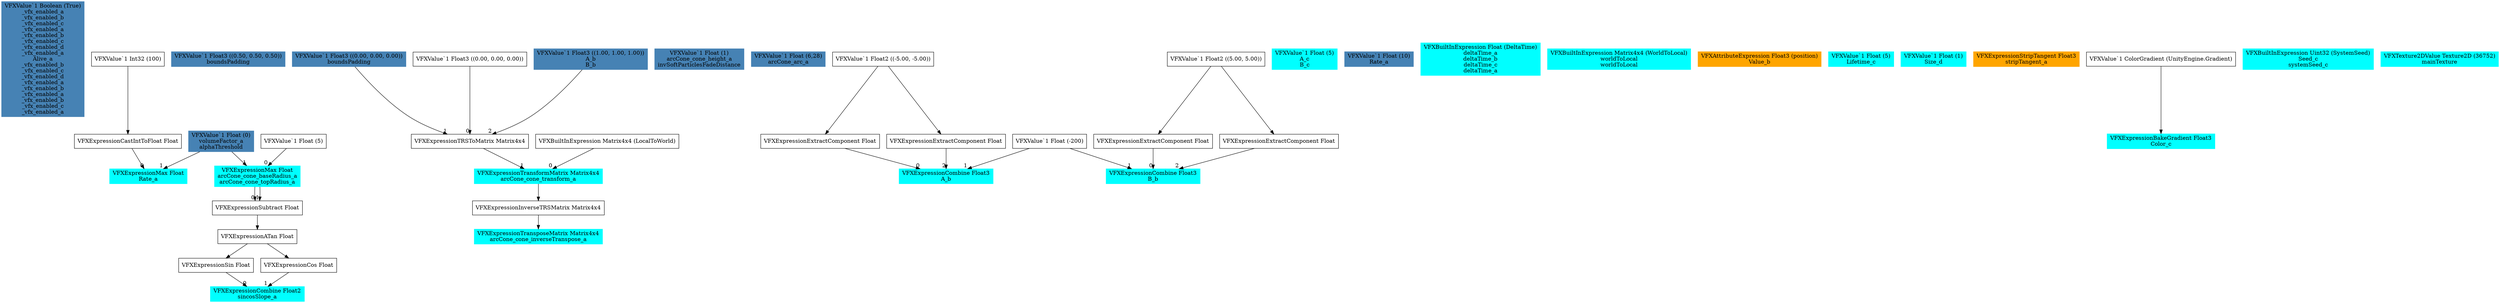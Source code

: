 digraph G {
node0 [shape="box" color="steelblue" style="filled" label="VFXValue`1 Boolean (True)
_vfx_enabled_a
_vfx_enabled_b
_vfx_enabled_c
_vfx_enabled_a
_vfx_enabled_b
_vfx_enabled_c
_vfx_enabled_d
_vfx_enabled_a
Alive_a
_vfx_enabled_b
_vfx_enabled_c
_vfx_enabled_d
_vfx_enabled_a
_vfx_enabled_b
_vfx_enabled_a
_vfx_enabled_b
_vfx_enabled_c
_vfx_enabled_a"]
node1 [shape="box" color="cyan" style="filled" label="VFXExpressionMax Float
Rate_a"]
node2 [shape="box" label="VFXExpressionCastIntToFloat Float"]
node3 [shape="box" label="VFXValue`1 Int32 (100)"]
node4 [shape="box" color="steelblue" style="filled" label="VFXValue`1 Float (0)
volumeFactor_a
alphaThreshold"]
node5 [shape="box" color="steelblue" style="filled" label="VFXValue`1 Float3 ((0.50, 0.50, 0.50))
boundsPadding"]
node6 [shape="box" color="steelblue" style="filled" label="VFXValue`1 Float3 ((0.00, 0.00, 0.00))
boundsPadding"]
node7 [shape="box" color="cyan" style="filled" label="VFXExpressionTransformMatrix Matrix4x4
arcCone_cone_transform_a"]
node8 [shape="box" label="VFXBuiltInExpression Matrix4x4 (LocalToWorld)"]
node9 [shape="box" label="VFXExpressionTRSToMatrix Matrix4x4"]
node10 [shape="box" label="VFXValue`1 Float3 ((0.00, 0.00, 0.00))"]
node11 [shape="box" color="steelblue" style="filled" label="VFXValue`1 Float3 ((1.00, 1.00, 1.00))
A_b
B_b"]
node12 [shape="box" color="cyan" style="filled" label="VFXExpressionMax Float
arcCone_cone_baseRadius_a
arcCone_cone_topRadius_a"]
node13 [shape="box" label="VFXValue`1 Float (5)"]
node14 [shape="box" color="steelblue" style="filled" label="VFXValue`1 Float (1)
arcCone_cone_height_a
invSoftParticlesFadeDistance"]
node15 [shape="box" color="steelblue" style="filled" label="VFXValue`1 Float (6,28)
arcCone_arc_a"]
node16 [shape="box" color="cyan" style="filled" label="VFXExpressionCombine Float2
sincosSlope_a"]
node17 [shape="box" label="VFXExpressionSin Float"]
node18 [shape="box" label="VFXExpressionATan Float"]
node19 [shape="box" label="VFXExpressionSubtract Float"]
node20 [shape="box" label="VFXExpressionCos Float"]
node21 [shape="box" color="cyan" style="filled" label="VFXExpressionTransposeMatrix Matrix4x4
arcCone_cone_inverseTranspose_a"]
node22 [shape="box" label="VFXExpressionInverseTRSMatrix Matrix4x4"]
node23 [shape="box" color="cyan" style="filled" label="VFXExpressionCombine Float3
A_b"]
node24 [shape="box" label="VFXExpressionExtractComponent Float"]
node25 [shape="box" label="VFXValue`1 Float2 ((-5.00, -5.00))"]
node26 [shape="box" label="VFXValue`1 Float (-200)"]
node27 [shape="box" label="VFXExpressionExtractComponent Float"]
node28 [shape="box" color="cyan" style="filled" label="VFXExpressionCombine Float3
B_b"]
node29 [shape="box" label="VFXExpressionExtractComponent Float"]
node30 [shape="box" label="VFXValue`1 Float2 ((5.00, 5.00))"]
node31 [shape="box" label="VFXExpressionExtractComponent Float"]
node32 [shape="box" color="cyan" style="filled" label="VFXValue`1 Float (5)
A_c
B_c"]
node33 [shape="box" color="steelblue" style="filled" label="VFXValue`1 Float (10)
Rate_a"]
node34 [shape="box" color="cyan" style="filled" label="VFXBuiltInExpression Float (DeltaTime)
deltaTime_a
deltaTime_b
deltaTime_c
deltaTime_a"]
node35 [shape="box" color="cyan" style="filled" label="VFXBuiltInExpression Matrix4x4 (WorldToLocal)
worldToLocal
worldToLocal"]
node36 [shape="box" color="orange" style="filled" label="VFXAttributeExpression Float3 (position)
Value_b"]
node37 [shape="box" color="cyan" style="filled" label="VFXValue`1 Float (5)
Lifetime_c"]
node38 [shape="box" color="cyan" style="filled" label="VFXValue`1 Float (1)
Size_d"]
node39 [shape="box" color="orange" style="filled" label="VFXExpressionStripTangent Float3
stripTangent_a"]
node40 [shape="box" color="cyan" style="filled" label="VFXExpressionBakeGradient Float3
Color_c"]
node41 [shape="box" label="VFXValue`1 ColorGradient (UnityEngine.Gradient)"]
node42 [shape="box" color="cyan" style="filled" label="VFXBuiltInExpression Uint32 (SystemSeed)
Seed_c
systemSeed_c"]
node43 [shape="box" color="cyan" style="filled" label="VFXTexture2DValue Texture2D (36752)
mainTexture"]
node2 -> node1 [headlabel="0"]
node4 -> node1 [headlabel="1"]
node3 -> node2 
node8 -> node7 [headlabel="0"]
node9 -> node7 [headlabel="1"]
node10 -> node9 [headlabel="0"]
node6 -> node9 [headlabel="1"]
node11 -> node9 [headlabel="2"]
node13 -> node12 [headlabel="0"]
node4 -> node12 [headlabel="1"]
node17 -> node16 [headlabel="0"]
node20 -> node16 [headlabel="1"]
node18 -> node17 
node19 -> node18 
node12 -> node19 [headlabel="0"]
node12 -> node19 [headlabel="1"]
node18 -> node20 
node22 -> node21 
node7 -> node22 
node24 -> node23 [headlabel="0"]
node26 -> node23 [headlabel="1"]
node27 -> node23 [headlabel="2"]
node25 -> node24 
node25 -> node27 
node29 -> node28 [headlabel="0"]
node26 -> node28 [headlabel="1"]
node31 -> node28 [headlabel="2"]
node30 -> node29 
node30 -> node31 
node41 -> node40 
}

